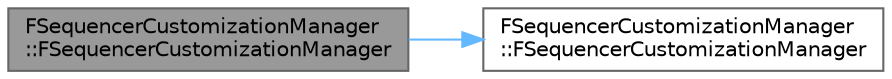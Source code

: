 digraph "FSequencerCustomizationManager::FSequencerCustomizationManager"
{
 // INTERACTIVE_SVG=YES
 // LATEX_PDF_SIZE
  bgcolor="transparent";
  edge [fontname=Helvetica,fontsize=10,labelfontname=Helvetica,labelfontsize=10];
  node [fontname=Helvetica,fontsize=10,shape=box,height=0.2,width=0.4];
  rankdir="LR";
  Node1 [id="Node000001",label="FSequencerCustomizationManager\l::FSequencerCustomizationManager",height=0.2,width=0.4,color="gray40", fillcolor="grey60", style="filled", fontcolor="black",tooltip=" "];
  Node1 -> Node2 [id="edge1_Node000001_Node000002",color="steelblue1",style="solid",tooltip=" "];
  Node2 [id="Node000002",label="FSequencerCustomizationManager\l::FSequencerCustomizationManager",height=0.2,width=0.4,color="grey40", fillcolor="white", style="filled",URL="$d9/d06/classFSequencerCustomizationManager.html#a7bf7c407c092b41e8bc1dad93c587897",tooltip=" "];
}
